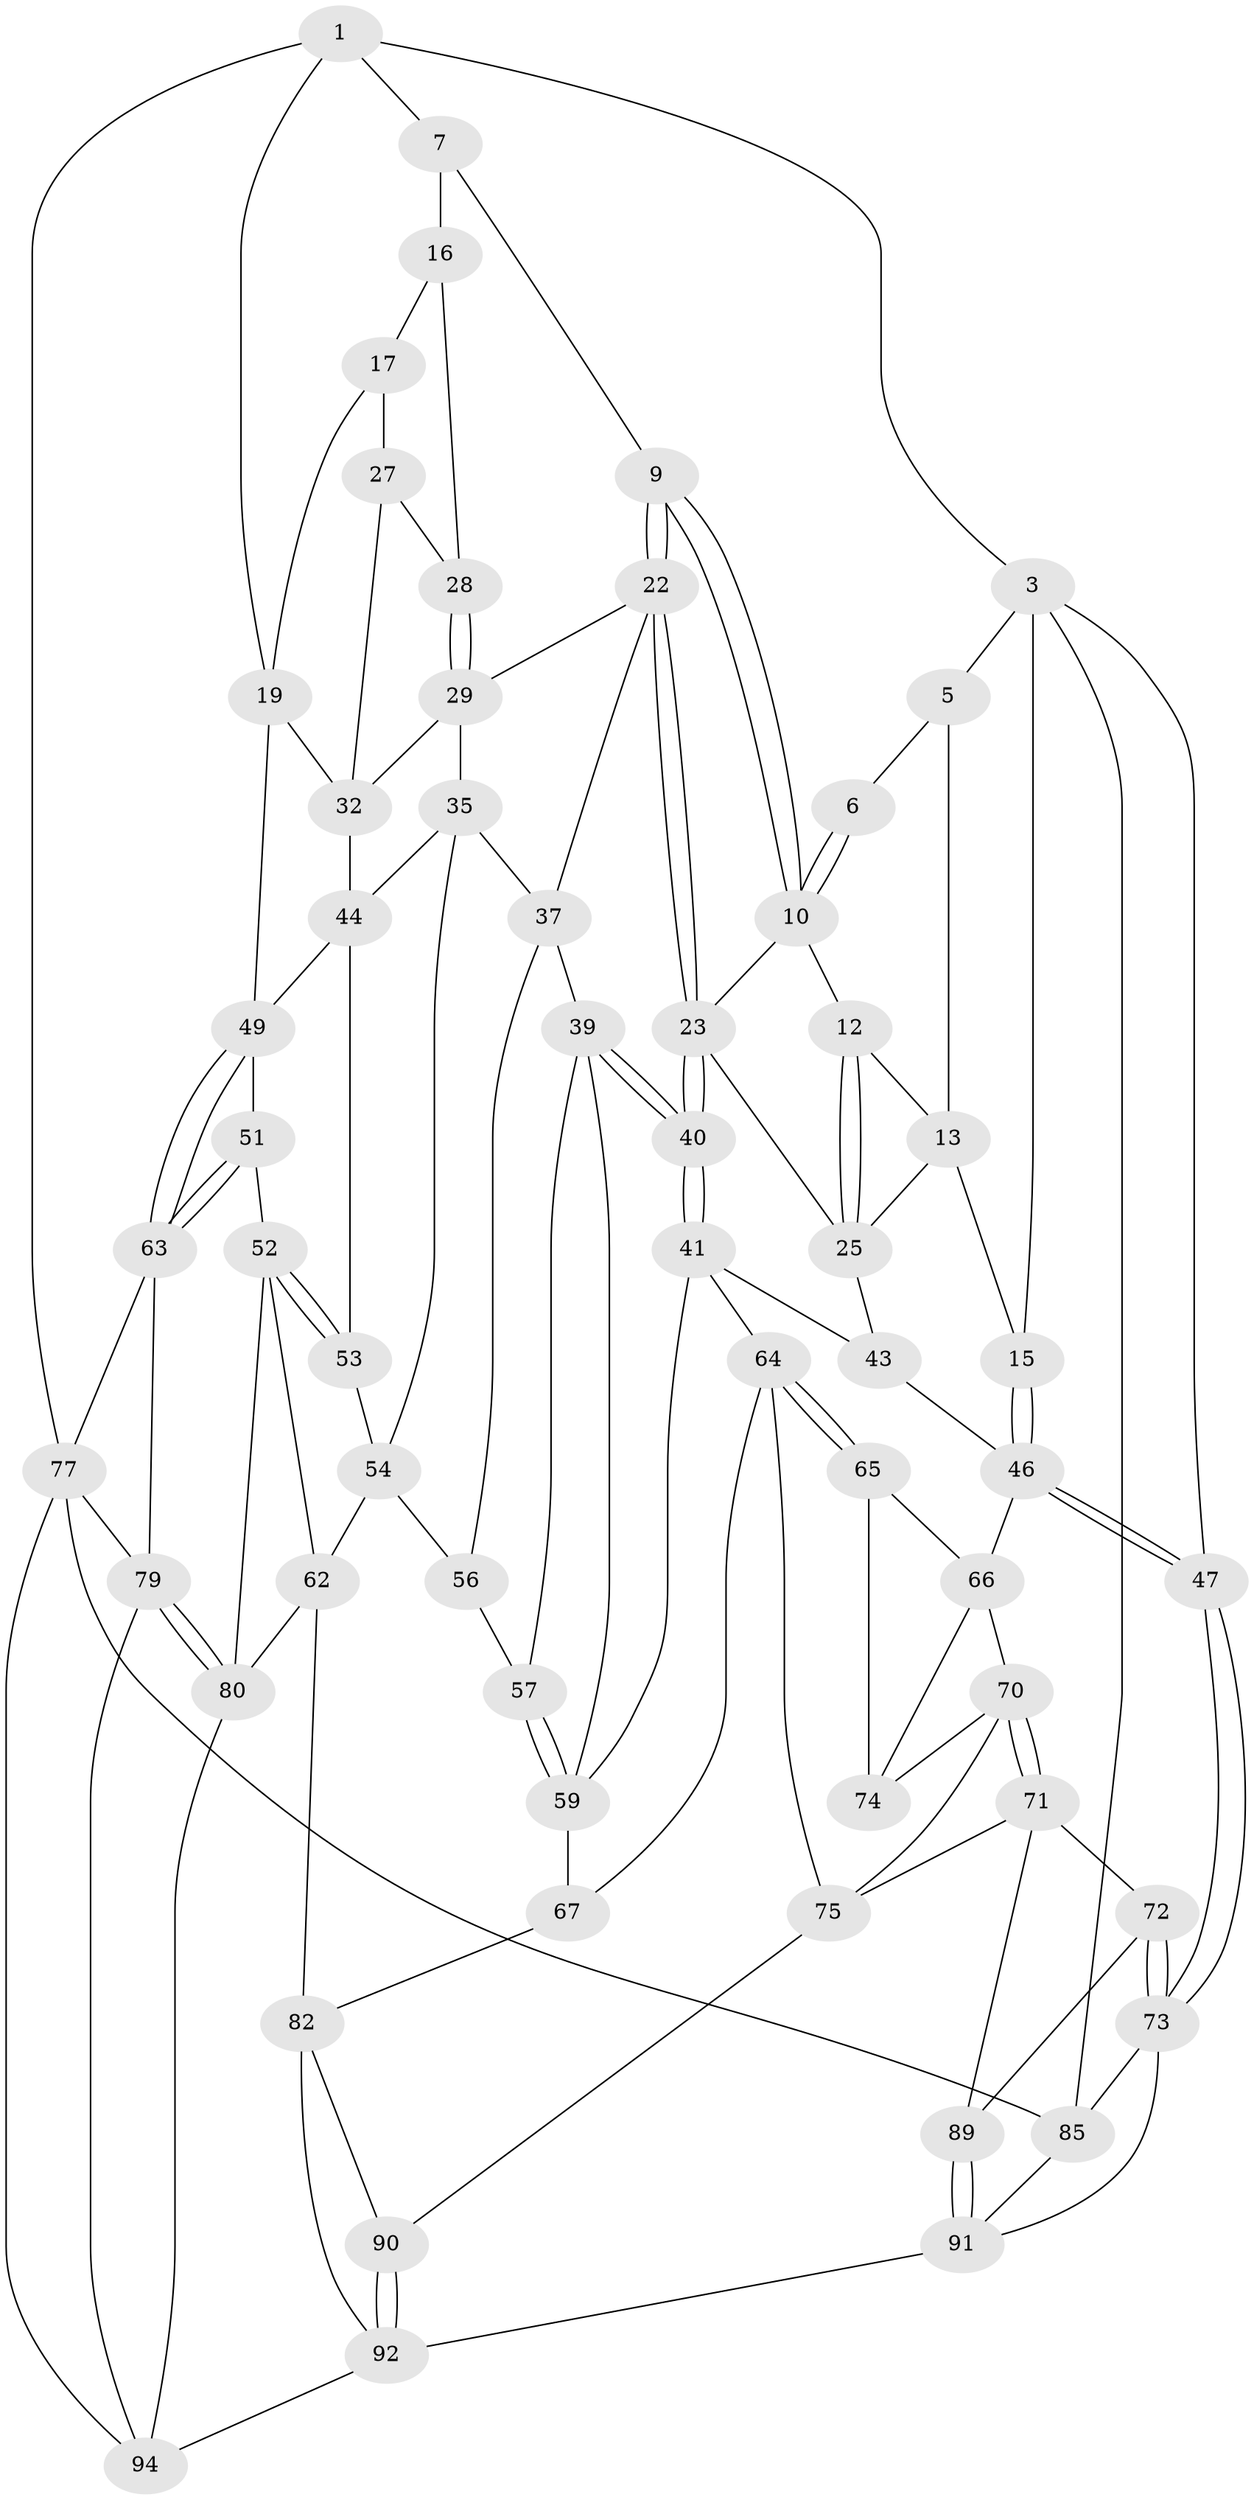 // Generated by graph-tools (version 1.1) at 2025/24/03/03/25 07:24:35]
// undirected, 59 vertices, 129 edges
graph export_dot {
graph [start="1"]
  node [color=gray90,style=filled];
  1 [pos="+0.8167420535726738+0",super="+2"];
  3 [pos="+0+0",super="+4"];
  5 [pos="+0.2465710376952825+0"];
  6 [pos="+0.6386688676562893+0"];
  7 [pos="+0.8546973671847043+0.07635490871785171",super="+8"];
  9 [pos="+0.6310431974282197+0.10922904000924157"];
  10 [pos="+0.6225677658752525+0.10025037901088997",super="+11"];
  12 [pos="+0.3825898080798054+0.10134615254178139"];
  13 [pos="+0.3027648252722083+0",super="+14"];
  15 [pos="+0.15352809237115014+0.2920253747296941"];
  16 [pos="+0.8576511299161749+0.08048766104157964",super="+21"];
  17 [pos="+0.8904420723517826+0.1256495288124705",super="+18"];
  19 [pos="+0.979820207714201+0.18362301974313835",super="+20"];
  22 [pos="+0.5841468987529762+0.2890155688933581",super="+30"];
  23 [pos="+0.5473454589792711+0.3148997624669272",super="+24"];
  25 [pos="+0.3602393308560266+0.2563603780167168",super="+26"];
  27 [pos="+0.7386019161079032+0.22368221300535535",super="+31"];
  28 [pos="+0.7186732881862233+0.2204364894326421"];
  29 [pos="+0.6905339833082934+0.2765598289580984",super="+33"];
  32 [pos="+0.8271074689128554+0.35164364822986044",super="+34"];
  35 [pos="+0.7257266442691599+0.40266140443240117",super="+36"];
  37 [pos="+0.6357880548215343+0.4347012928072216",super="+38"];
  39 [pos="+0.5816665489422088+0.43584596330183617",super="+58"];
  40 [pos="+0.5609469373452618+0.4307860233130271"];
  41 [pos="+0.4956995660288274+0.4685796309527402",super="+42"];
  43 [pos="+0.34684233174652973+0.3987015854671325"];
  44 [pos="+0.8561627832475454+0.36571483089197737",super="+45"];
  46 [pos="+0+0.4498704215855594",super="+48"];
  47 [pos="+0+0.48172874772497865"];
  49 [pos="+1+0.39919103833861935",super="+50"];
  51 [pos="+0.9070080632990056+0.543660284561818"];
  52 [pos="+0.8413887717766048+0.5929708531492234",super="+61"];
  53 [pos="+0.8051492871834708+0.505617452673789"];
  54 [pos="+0.6755109036846695+0.47379559758326234",super="+55"];
  56 [pos="+0.6777205769694002+0.6490007459066353"];
  57 [pos="+0.6571401584987048+0.6533928509742958"];
  59 [pos="+0.5989224185599162+0.6743042043074511",super="+60"];
  62 [pos="+0.7331357098540786+0.643307978180691",super="+81"];
  63 [pos="+1+0.47923387208346635",super="+78"];
  64 [pos="+0.3737813388754208+0.5694569207780322",super="+68"];
  65 [pos="+0.28865949335085345+0.5828643369559561"];
  66 [pos="+0.14787916711960875+0.5272224743801921",super="+69"];
  67 [pos="+0.5331206731668214+0.7380280798357809"];
  70 [pos="+0.14461488765773492+0.7274072135118894",super="+76"];
  71 [pos="+0.14204307791598542+0.7289247762121093",super="+88"];
  72 [pos="+0.01640146315005404+0.7244556665439426"];
  73 [pos="+0+0.668917125946775",super="+84"];
  74 [pos="+0.24965638206427926+0.6494755633598813"];
  75 [pos="+0.34129041277732575+0.807268575879192",super="+87"];
  77 [pos="+1+1",super="+98"];
  79 [pos="+1+0.7343062598717058",super="+97"];
  80 [pos="+0.8746174174733495+0.7291800566398563",super="+86"];
  82 [pos="+0.6099020682803014+0.8742148454629248",super="+83"];
  85 [pos="+0+1"];
  89 [pos="+0.1149458001940528+0.8655583226154983"];
  90 [pos="+0.31916920557319756+0.9835968259150308"];
  91 [pos="+0.09754601805360945+0.9029026266351377",super="+93"];
  92 [pos="+0.28114103759784925+1",super="+96"];
  94 [pos="+0.8500764206523903+0.8589845475175081",super="+95"];
  1 -- 7;
  1 -- 3;
  1 -- 19;
  1 -- 77;
  3 -- 47;
  3 -- 85;
  3 -- 5;
  3 -- 15;
  5 -- 6;
  5 -- 13;
  6 -- 10;
  6 -- 10;
  7 -- 16 [weight=2];
  7 -- 9;
  9 -- 10;
  9 -- 10;
  9 -- 22;
  9 -- 22;
  10 -- 12;
  10 -- 23;
  12 -- 13;
  12 -- 25;
  12 -- 25;
  13 -- 25;
  13 -- 15;
  15 -- 46;
  15 -- 46;
  16 -- 17;
  16 -- 28;
  17 -- 27 [weight=2];
  17 -- 19;
  19 -- 32;
  19 -- 49;
  22 -- 23;
  22 -- 23;
  22 -- 37;
  22 -- 29;
  23 -- 40;
  23 -- 40;
  23 -- 25;
  25 -- 43;
  27 -- 28;
  27 -- 32;
  28 -- 29;
  28 -- 29;
  29 -- 32;
  29 -- 35;
  32 -- 44;
  35 -- 44;
  35 -- 37;
  35 -- 54;
  37 -- 56;
  37 -- 39;
  39 -- 40;
  39 -- 40;
  39 -- 57;
  39 -- 59;
  40 -- 41;
  40 -- 41;
  41 -- 59;
  41 -- 64;
  41 -- 43;
  43 -- 46;
  44 -- 53;
  44 -- 49;
  46 -- 47;
  46 -- 47;
  46 -- 66;
  47 -- 73;
  47 -- 73;
  49 -- 63;
  49 -- 63;
  49 -- 51;
  51 -- 52;
  51 -- 63;
  51 -- 63;
  52 -- 53;
  52 -- 53;
  52 -- 80;
  52 -- 62;
  53 -- 54;
  54 -- 56;
  54 -- 62;
  56 -- 57;
  57 -- 59;
  57 -- 59;
  59 -- 67;
  62 -- 80;
  62 -- 82;
  63 -- 77;
  63 -- 79;
  64 -- 65;
  64 -- 65;
  64 -- 75;
  64 -- 67;
  65 -- 66;
  65 -- 74;
  66 -- 74;
  66 -- 70;
  67 -- 82;
  70 -- 71;
  70 -- 71;
  70 -- 74;
  70 -- 75;
  71 -- 72;
  71 -- 89;
  71 -- 75;
  72 -- 73;
  72 -- 73;
  72 -- 89;
  73 -- 91;
  73 -- 85;
  75 -- 90;
  77 -- 85;
  77 -- 94;
  77 -- 79;
  79 -- 80;
  79 -- 80;
  79 -- 94;
  80 -- 94;
  82 -- 90;
  82 -- 92;
  85 -- 91;
  89 -- 91;
  89 -- 91;
  90 -- 92;
  90 -- 92;
  91 -- 92;
  92 -- 94;
}
